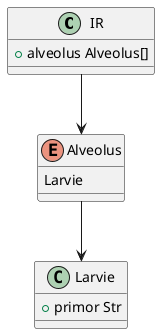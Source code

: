 @startuml IR

class IR {
  +alveolus Alveolus[]
}
enum Alveolus {
  Larvie
}
class Larvie {
  + primor Str
}

IR --> Alveolus
Alveolus --> Larvie
@enduml

